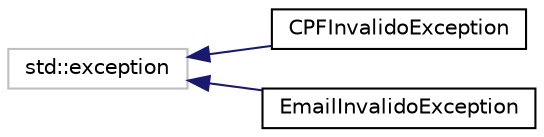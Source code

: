 digraph "Graphical Class Hierarchy"
{
 // LATEX_PDF_SIZE
  edge [fontname="Helvetica",fontsize="10",labelfontname="Helvetica",labelfontsize="10"];
  node [fontname="Helvetica",fontsize="10",shape=record];
  rankdir="LR";
  Node1 [label="std::exception",height=0.2,width=0.4,color="grey75", fillcolor="white", style="filled",tooltip=" "];
  Node1 -> Node0 [dir="back",color="midnightblue",fontsize="10",style="solid",fontname="Helvetica"];
  Node0 [label="CPFInvalidoException",height=0.2,width=0.4,color="black", fillcolor="white", style="filled",URL="$classCPFInvalidoException.html",tooltip="Classe que representa uma exceção da validação de cpf."];
  Node1 -> Node3 [dir="back",color="midnightblue",fontsize="10",style="solid",fontname="Helvetica"];
  Node3 [label="EmailInvalidoException",height=0.2,width=0.4,color="black", fillcolor="white", style="filled",URL="$classEmailInvalidoException.html",tooltip="Classe que representa uma exceção da validação de email."];
}
